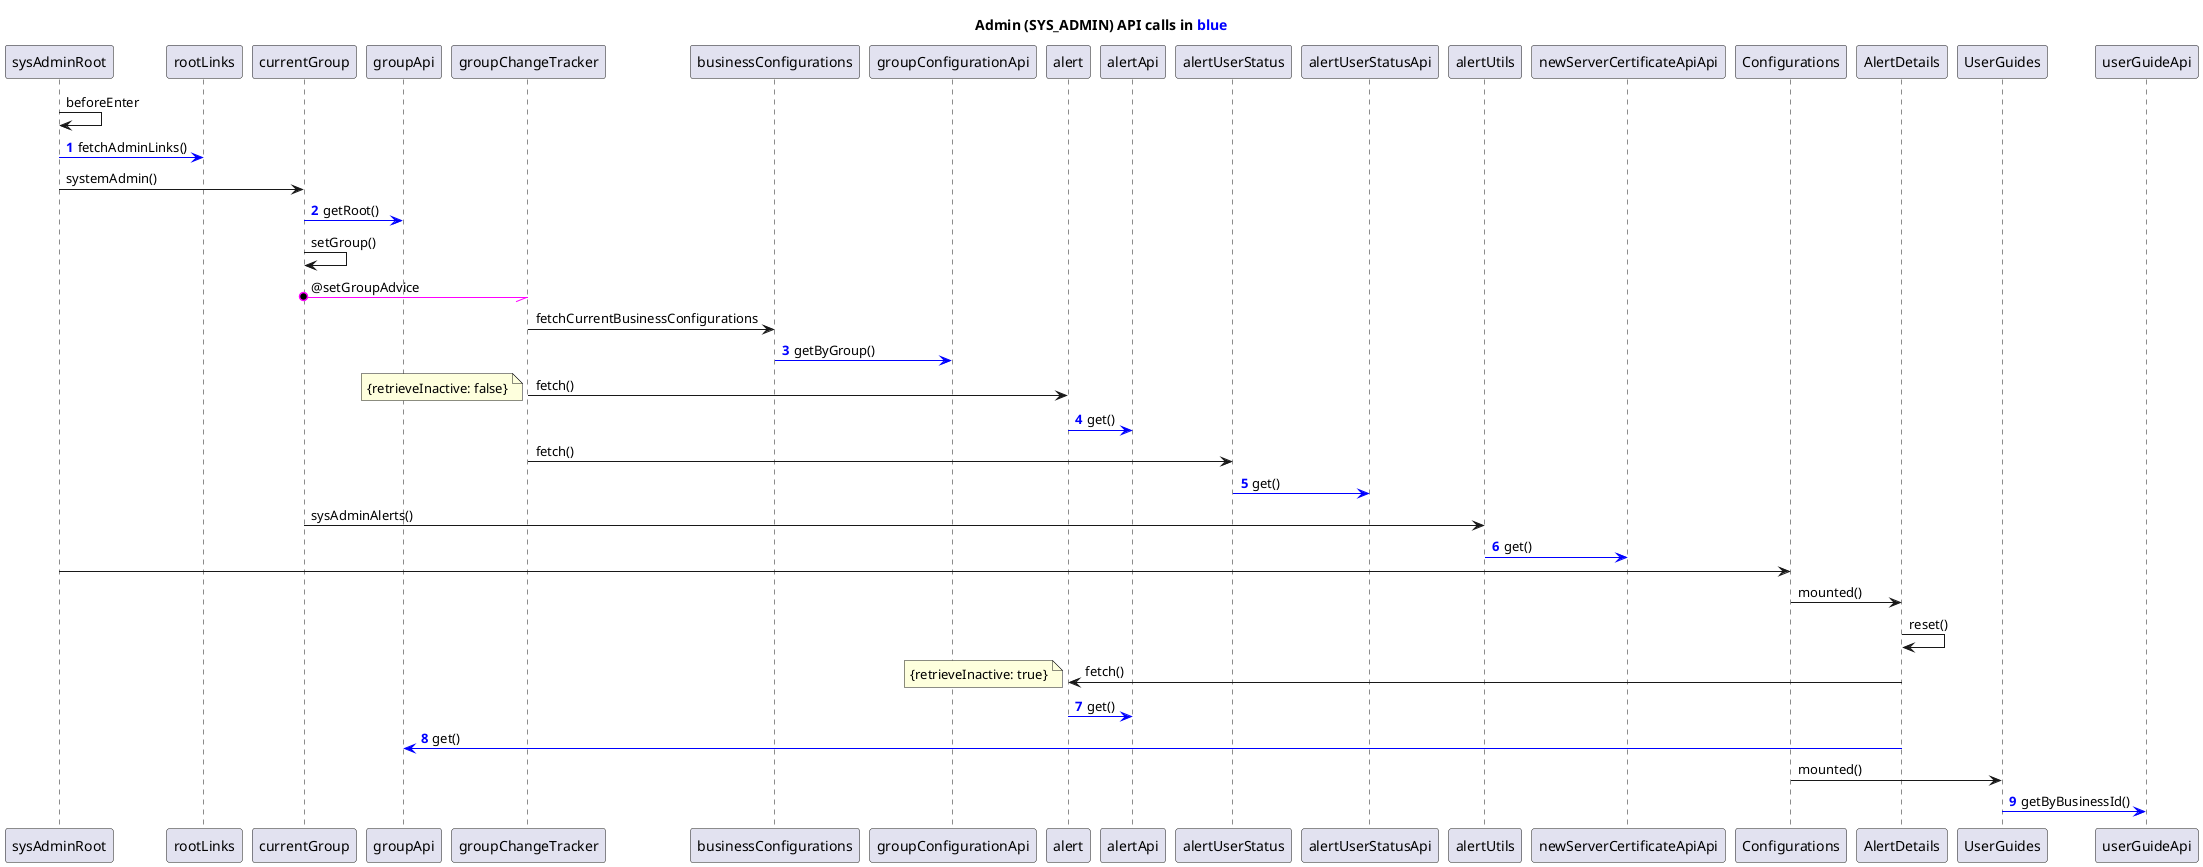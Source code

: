 @startuml
title  Admin (SYS_ADMIN) API calls in <font color=blue>blue</font>

sysAdminRoot -> sysAdminRoot: beforeEnter
    autonumber "<b><font color=blue>0</font>"
    sysAdminRoot -[#blue]> rootLinks: fetchAdminLinks()
    autonumber stop
    sysAdminRoot -> currentGroup: systemAdmin()
        autonumber resume
        currentGroup -[#blue]> groupApi: getRoot()
        autonumber stop
        currentGroup -> currentGroup: setGroup()
            currentGroup o-[#Magenta]// groupChangeTracker : @setGroupAdvice
                groupChangeTracker -> businessConfigurations: fetchCurrentBusinessConfigurations
                autonumber resume
                businessConfigurations -[#blue]> groupConfigurationApi: getByGroup()
                autonumber stop
                groupChangeTracker -> alert: fetch()
                    note left
                        {retrieveInactive: false}
                    end note
                autonumber resume
                alert -[#blue]> alertApi: get()
                autonumber stop
                groupChangeTracker -> alertUserStatus: fetch()
                autonumber resume
                alertUserStatus -[#blue]> alertUserStatusApi: get()
                autonumber stop
        currentGroup -> alertUtils: sysAdminAlerts()
        autonumber resume
        alertUtils -[#blue]> newServerCertificateApiApi: get()
        autonumber stop
sysAdminRoot -> Configurations
Configurations -> AlertDetails: mounted()
    AlertDetails -> AlertDetails: reset()
        AlertDetails -> alert: fetch()
        autonumber resume
        note left
            {retrieveInactive: true}
        end note
        alert -[#blue]> alertApi: get()

    AlertDetails -[#blue]> groupApi: get()
    autonumber stop

Configurations -> UserGuides: mounted()
    autonumber resume
    UserGuides -[#blue]> userGuideApi: getByBusinessId()
@enduml